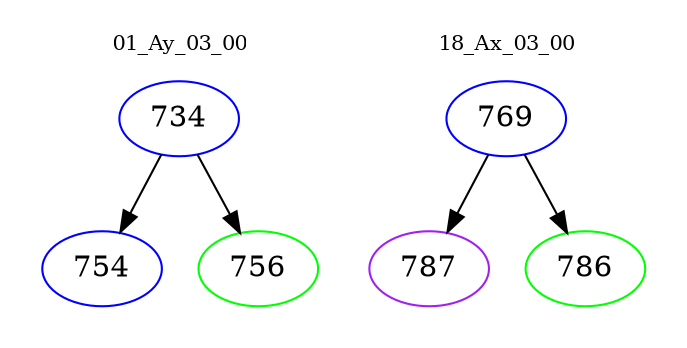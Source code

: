 digraph{
subgraph cluster_0 {
color = white
label = "01_Ay_03_00";
fontsize=10;
T0_734 [label="734", color="blue"]
T0_734 -> T0_754 [color="black"]
T0_754 [label="754", color="blue"]
T0_734 -> T0_756 [color="black"]
T0_756 [label="756", color="green"]
}
subgraph cluster_1 {
color = white
label = "18_Ax_03_00";
fontsize=10;
T1_769 [label="769", color="blue"]
T1_769 -> T1_787 [color="black"]
T1_787 [label="787", color="purple"]
T1_769 -> T1_786 [color="black"]
T1_786 [label="786", color="green"]
}
}
